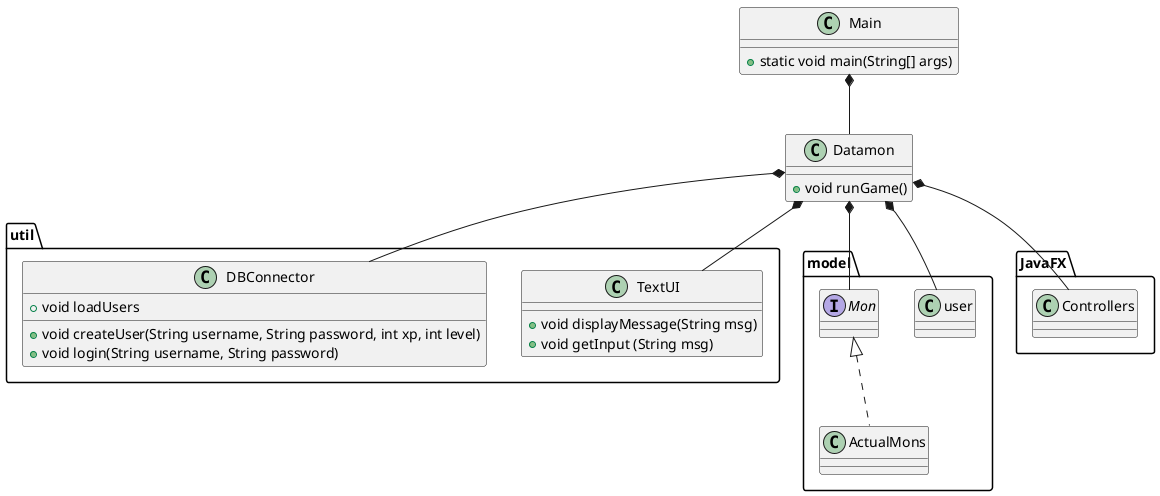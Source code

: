 @startuml
'https://plantuml.com/class-diagram

class Main{
    + static void main(String[] args)
}
class Datamon{
    + void runGame()
}

package "util"{
    class TextUI{
        + void displayMessage(String msg)
        + void getInput (String msg)
    }
    class DBConnector{
        + void loadUsers
        + void createUser(String username, String password, int xp, int level)
        + void login(String username, String password)

    }
}
package "model" {
    class user{

    }
    interface Mon{

    }
    class ActualMons implements Mon{

    }
}

package "JavaFX"{
    class Controllers
}

Main *-- Datamon
Datamon *-- Mon
Datamon *-- TextUI
Datamon *-- DBConnector
Datamon *-- user
Datamon *-- Controllers








@enduml
